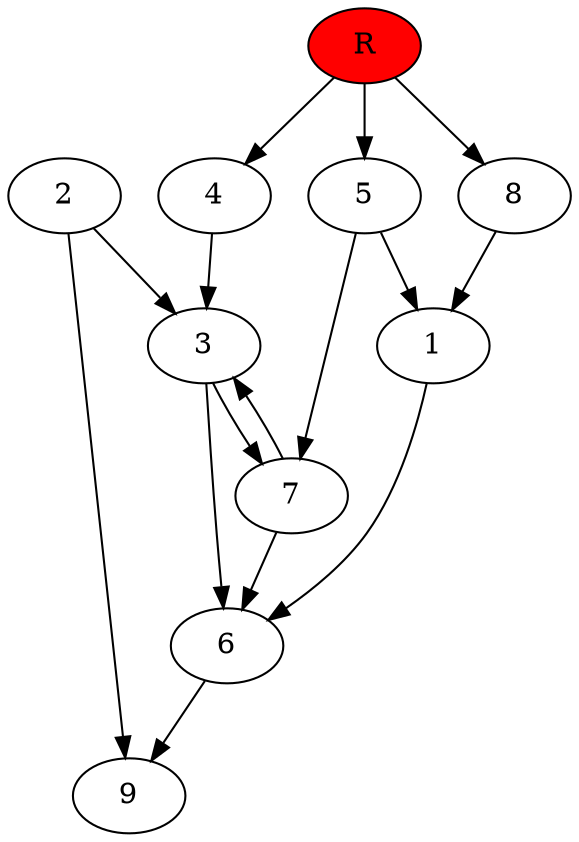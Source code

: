 digraph prb50437 {
	1
	2
	3
	4
	5
	6
	7
	8
	R [fillcolor="#ff0000" style=filled]
	1 -> 6
	2 -> 3
	2 -> 9
	3 -> 6
	3 -> 7
	4 -> 3
	5 -> 1
	5 -> 7
	6 -> 9
	7 -> 3
	7 -> 6
	8 -> 1
	R -> 4
	R -> 5
	R -> 8
}
